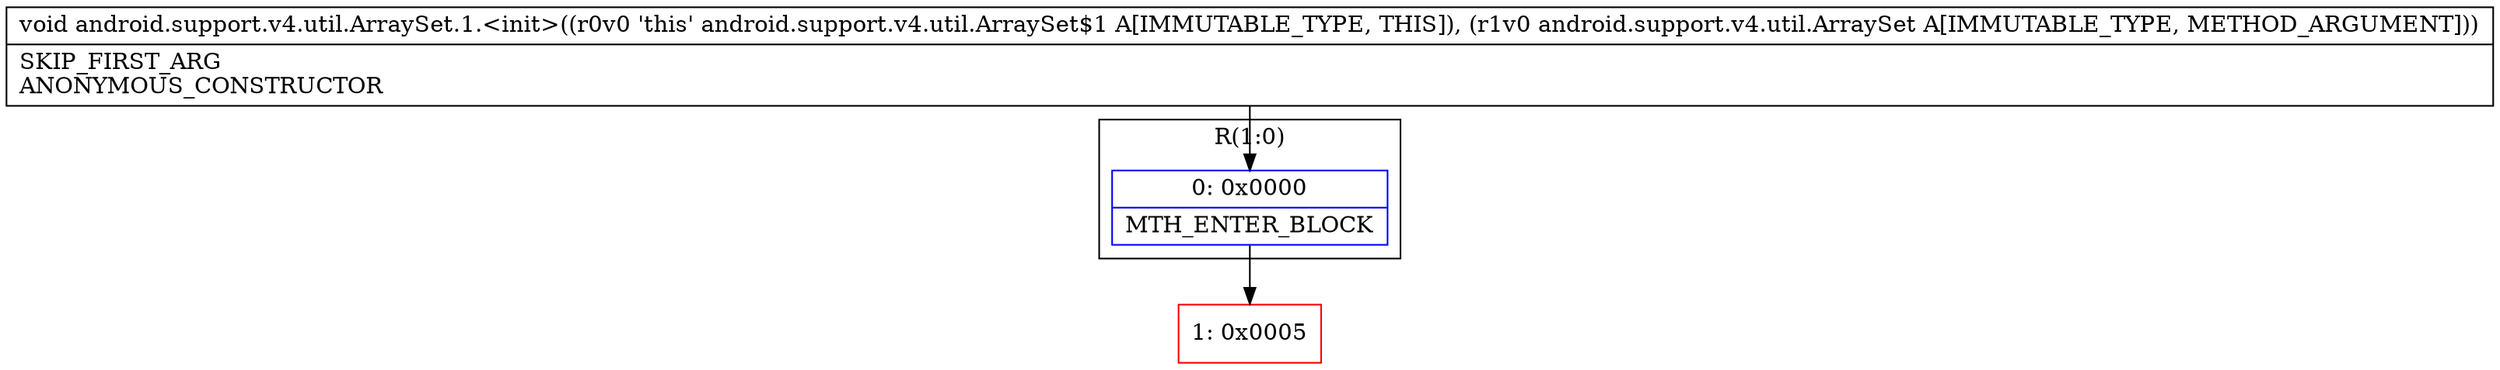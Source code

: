digraph "CFG forandroid.support.v4.util.ArraySet.1.\<init\>(Landroid\/support\/v4\/util\/ArraySet;)V" {
subgraph cluster_Region_33434583 {
label = "R(1:0)";
node [shape=record,color=blue];
Node_0 [shape=record,label="{0\:\ 0x0000|MTH_ENTER_BLOCK\l}"];
}
Node_1 [shape=record,color=red,label="{1\:\ 0x0005}"];
MethodNode[shape=record,label="{void android.support.v4.util.ArraySet.1.\<init\>((r0v0 'this' android.support.v4.util.ArraySet$1 A[IMMUTABLE_TYPE, THIS]), (r1v0 android.support.v4.util.ArraySet A[IMMUTABLE_TYPE, METHOD_ARGUMENT]))  | SKIP_FIRST_ARG\lANONYMOUS_CONSTRUCTOR\l}"];
MethodNode -> Node_0;
Node_0 -> Node_1;
}

